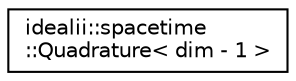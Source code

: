 digraph "Graphical Class Hierarchy"
{
 // LATEX_PDF_SIZE
  edge [fontname="Helvetica",fontsize="10",labelfontname="Helvetica",labelfontsize="10"];
  node [fontname="Helvetica",fontsize="10",shape=record];
  rankdir="LR";
  Node0 [label="idealii::spacetime\l::Quadrature\< dim - 1 \>",height=0.2,width=0.4,color="black", fillcolor="white", style="filled",URL="$classidealii_1_1spacetime_1_1Quadrature.html",tooltip=" "];
}
